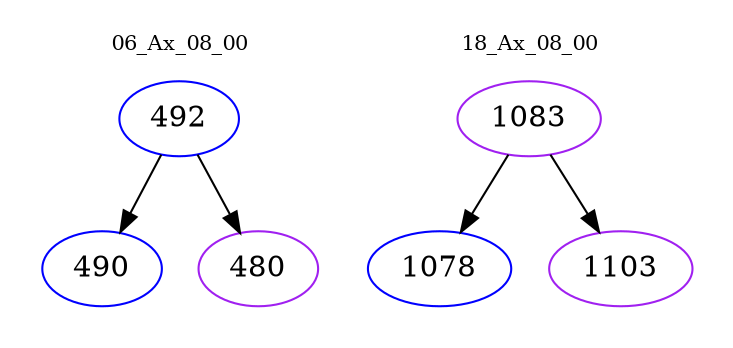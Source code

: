 digraph{
subgraph cluster_0 {
color = white
label = "06_Ax_08_00";
fontsize=10;
T0_492 [label="492", color="blue"]
T0_492 -> T0_490 [color="black"]
T0_490 [label="490", color="blue"]
T0_492 -> T0_480 [color="black"]
T0_480 [label="480", color="purple"]
}
subgraph cluster_1 {
color = white
label = "18_Ax_08_00";
fontsize=10;
T1_1083 [label="1083", color="purple"]
T1_1083 -> T1_1078 [color="black"]
T1_1078 [label="1078", color="blue"]
T1_1083 -> T1_1103 [color="black"]
T1_1103 [label="1103", color="purple"]
}
}
